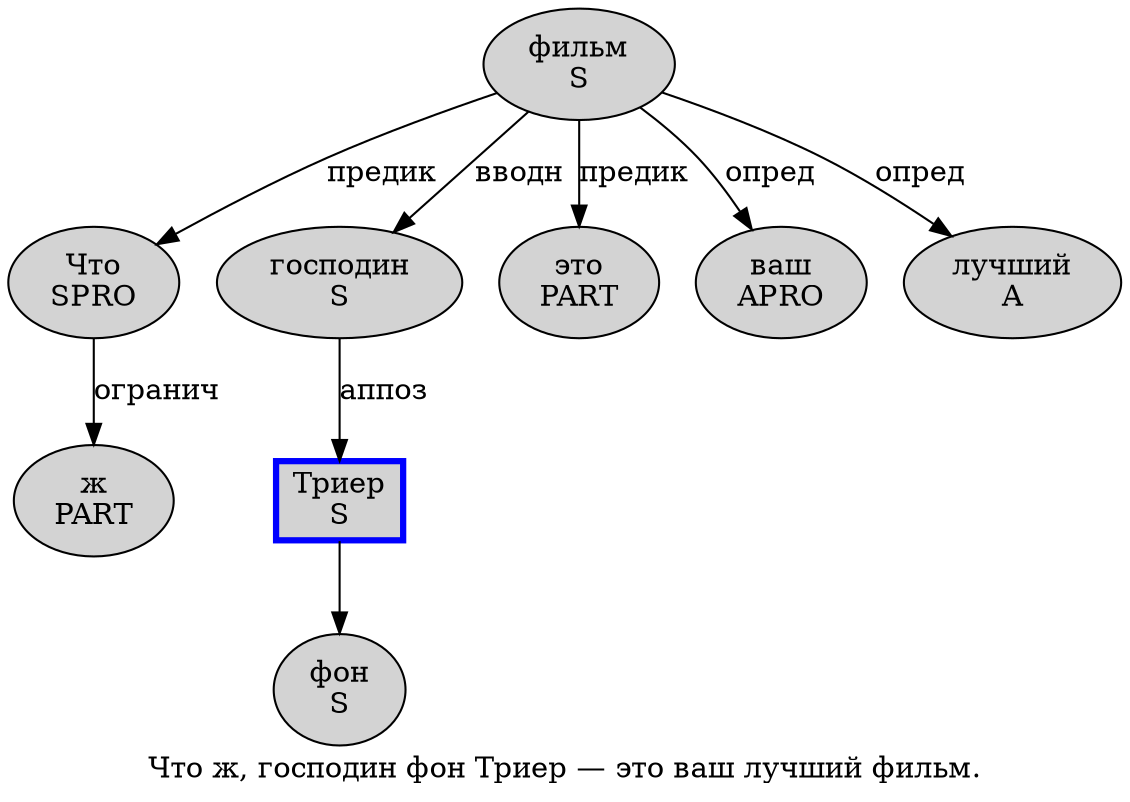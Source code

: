 digraph SENTENCE_568 {
	graph [label="Что ж, господин фон Триер — это ваш лучший фильм."]
	node [style=filled]
		0 [label="Что
SPRO" color="" fillcolor=lightgray penwidth=1 shape=ellipse]
		1 [label="ж
PART" color="" fillcolor=lightgray penwidth=1 shape=ellipse]
		3 [label="господин
S" color="" fillcolor=lightgray penwidth=1 shape=ellipse]
		4 [label="фон
S" color="" fillcolor=lightgray penwidth=1 shape=ellipse]
		5 [label="Триер
S" color=blue fillcolor=lightgray penwidth=3 shape=box]
		7 [label="это
PART" color="" fillcolor=lightgray penwidth=1 shape=ellipse]
		8 [label="ваш
APRO" color="" fillcolor=lightgray penwidth=1 shape=ellipse]
		9 [label="лучший
A" color="" fillcolor=lightgray penwidth=1 shape=ellipse]
		10 [label="фильм
S" color="" fillcolor=lightgray penwidth=1 shape=ellipse]
			3 -> 5 [label="аппоз"]
			0 -> 1 [label="огранич"]
			5 -> 4
			10 -> 0 [label="предик"]
			10 -> 3 [label="вводн"]
			10 -> 7 [label="предик"]
			10 -> 8 [label="опред"]
			10 -> 9 [label="опред"]
}